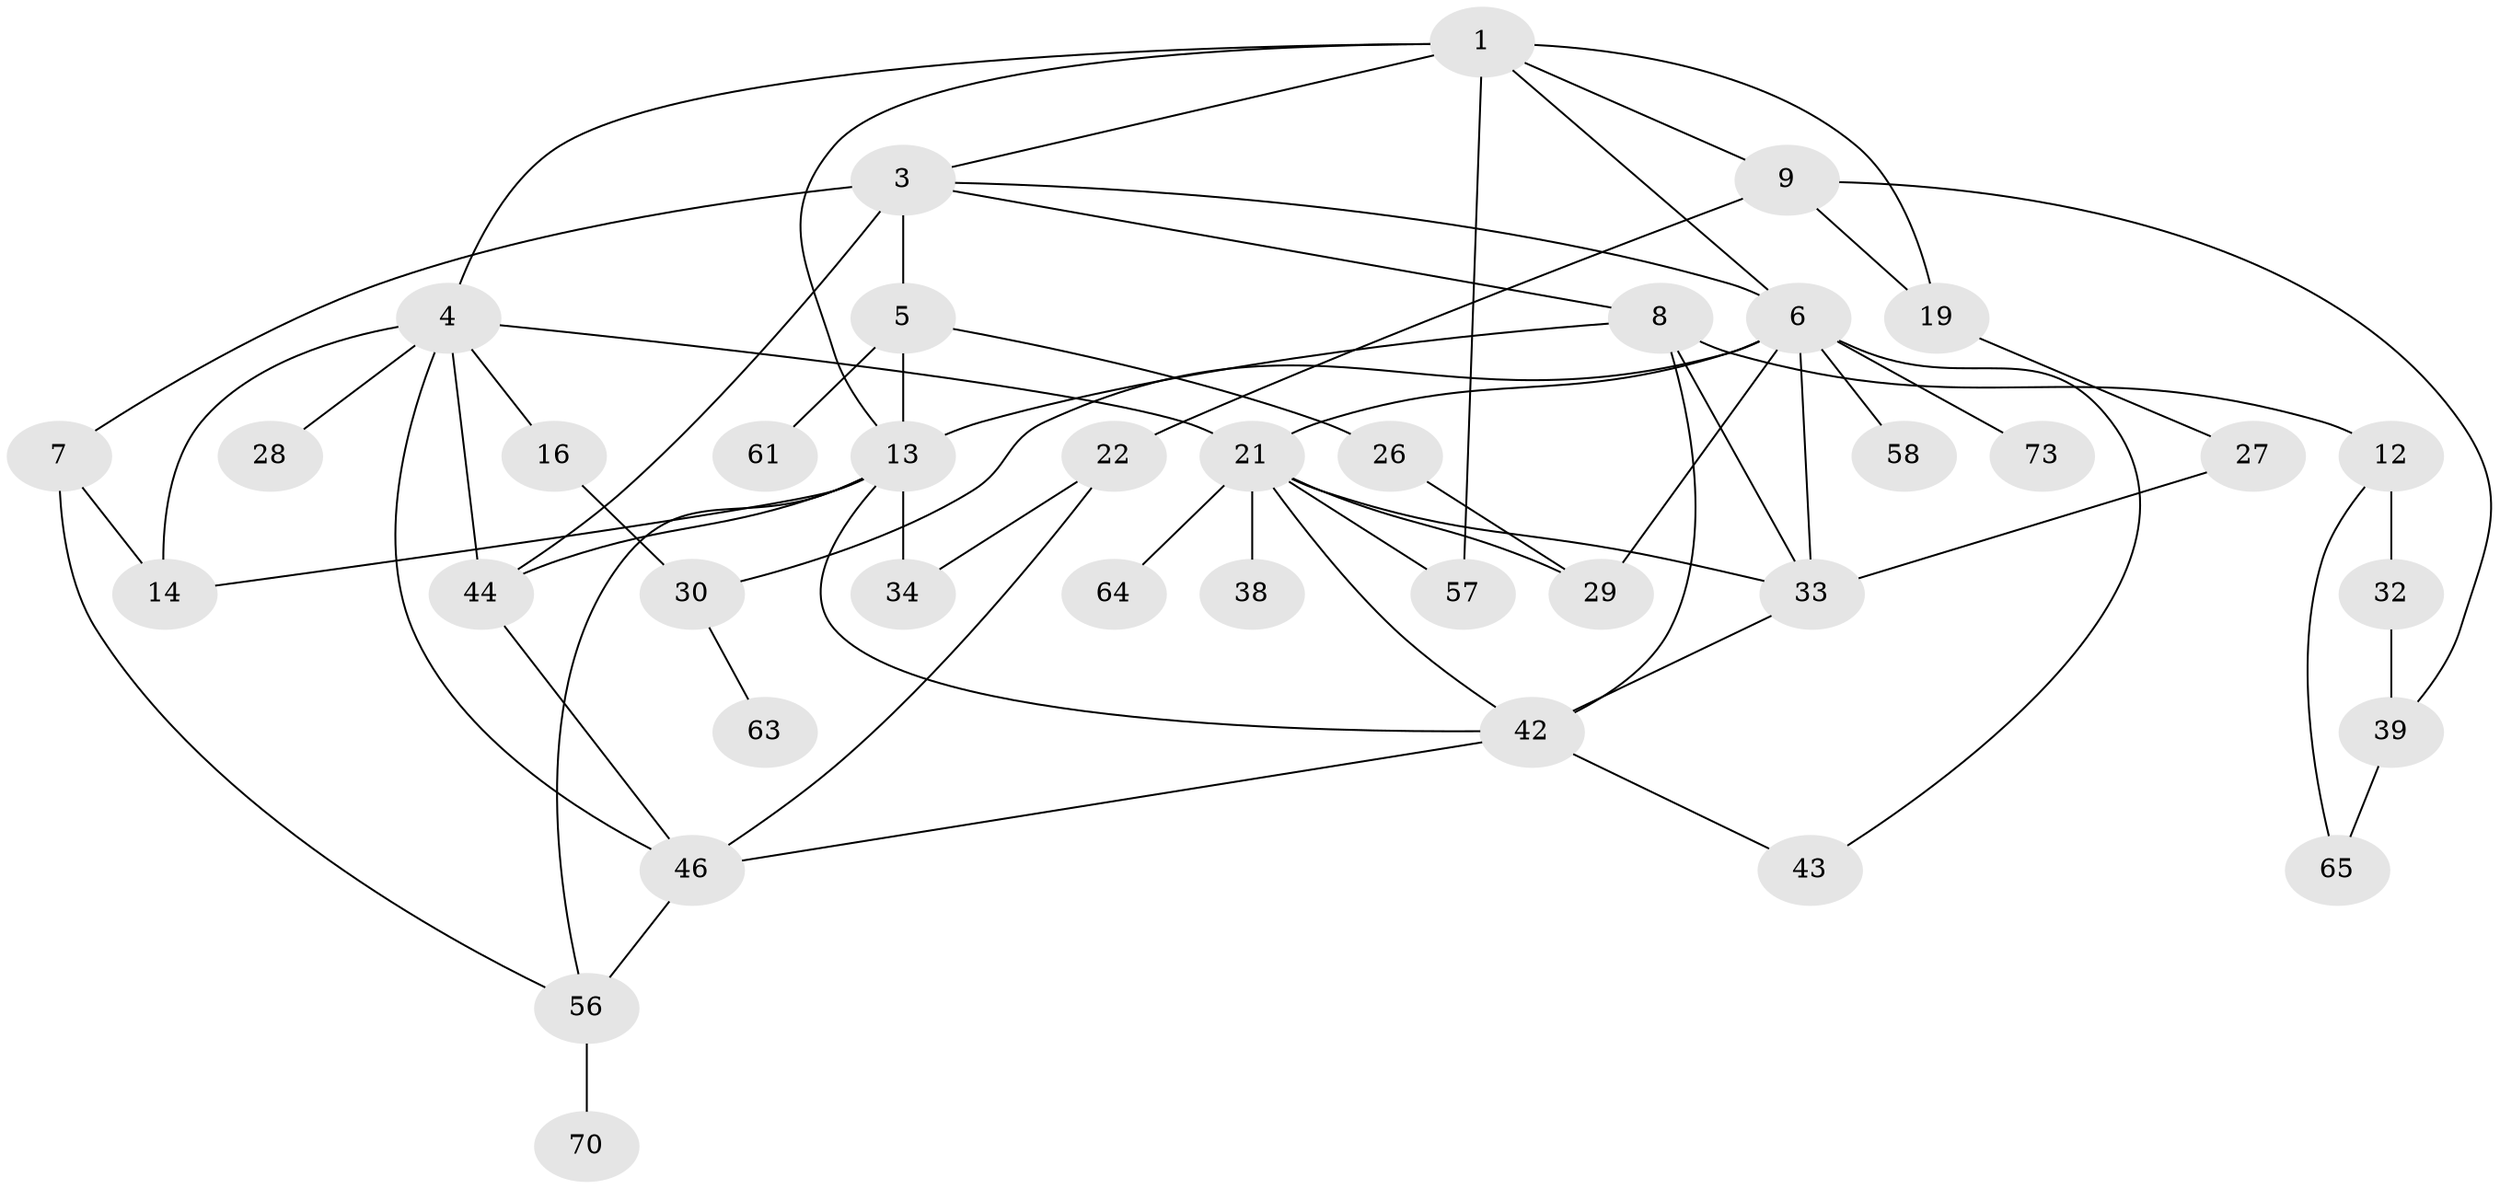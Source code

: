 // original degree distribution, {4: 0.19480519480519481, 3: 0.2597402597402597, 9: 0.012987012987012988, 5: 0.09090909090909091, 2: 0.2597402597402597, 1: 0.18181818181818182}
// Generated by graph-tools (version 1.1) at 2025/13/03/09/25 04:13:21]
// undirected, 38 vertices, 65 edges
graph export_dot {
graph [start="1"]
  node [color=gray90,style=filled];
  1 [super="+2"];
  3 [super="+72+53"];
  4 [super="+20+25+10"];
  5 [super="+45+17"];
  6 [super="+23+11"];
  7;
  8;
  9;
  12;
  13 [super="+37+49"];
  14 [super="+54+48"];
  16;
  19 [super="+68"];
  21 [super="+50"];
  22 [super="+35"];
  26;
  27;
  28;
  29 [super="+41+60"];
  30;
  32;
  33 [super="+40"];
  34;
  38;
  39 [super="+59"];
  42 [super="+52"];
  43;
  44 [super="+55"];
  46 [super="+71"];
  56;
  57;
  58;
  61;
  63;
  64;
  65;
  70;
  73;
  1 -- 4;
  1 -- 6;
  1 -- 9;
  1 -- 19;
  1 -- 3;
  1 -- 57;
  1 -- 13;
  3 -- 5 [weight=2];
  3 -- 7;
  3 -- 8;
  3 -- 44;
  3 -- 6;
  4 -- 44 [weight=2];
  4 -- 21 [weight=2];
  4 -- 46;
  4 -- 16;
  4 -- 28;
  4 -- 14 [weight=2];
  5 -- 26;
  5 -- 13 [weight=2];
  5 -- 61;
  6 -- 21;
  6 -- 73;
  6 -- 58;
  6 -- 29;
  6 -- 33;
  6 -- 43;
  6 -- 30;
  7 -- 56;
  7 -- 14;
  8 -- 12;
  8 -- 13;
  8 -- 33;
  8 -- 42;
  9 -- 19;
  9 -- 22;
  9 -- 39;
  12 -- 32;
  12 -- 65;
  13 -- 34;
  13 -- 42;
  13 -- 56;
  13 -- 44;
  13 -- 14;
  16 -- 30;
  19 -- 27;
  21 -- 38;
  21 -- 64;
  21 -- 33;
  21 -- 57;
  21 -- 29;
  21 -- 42;
  22 -- 34;
  22 -- 46;
  26 -- 29;
  27 -- 33;
  30 -- 63;
  32 -- 39;
  33 -- 42;
  39 -- 65;
  42 -- 46;
  42 -- 43;
  44 -- 46;
  46 -- 56;
  56 -- 70;
}
